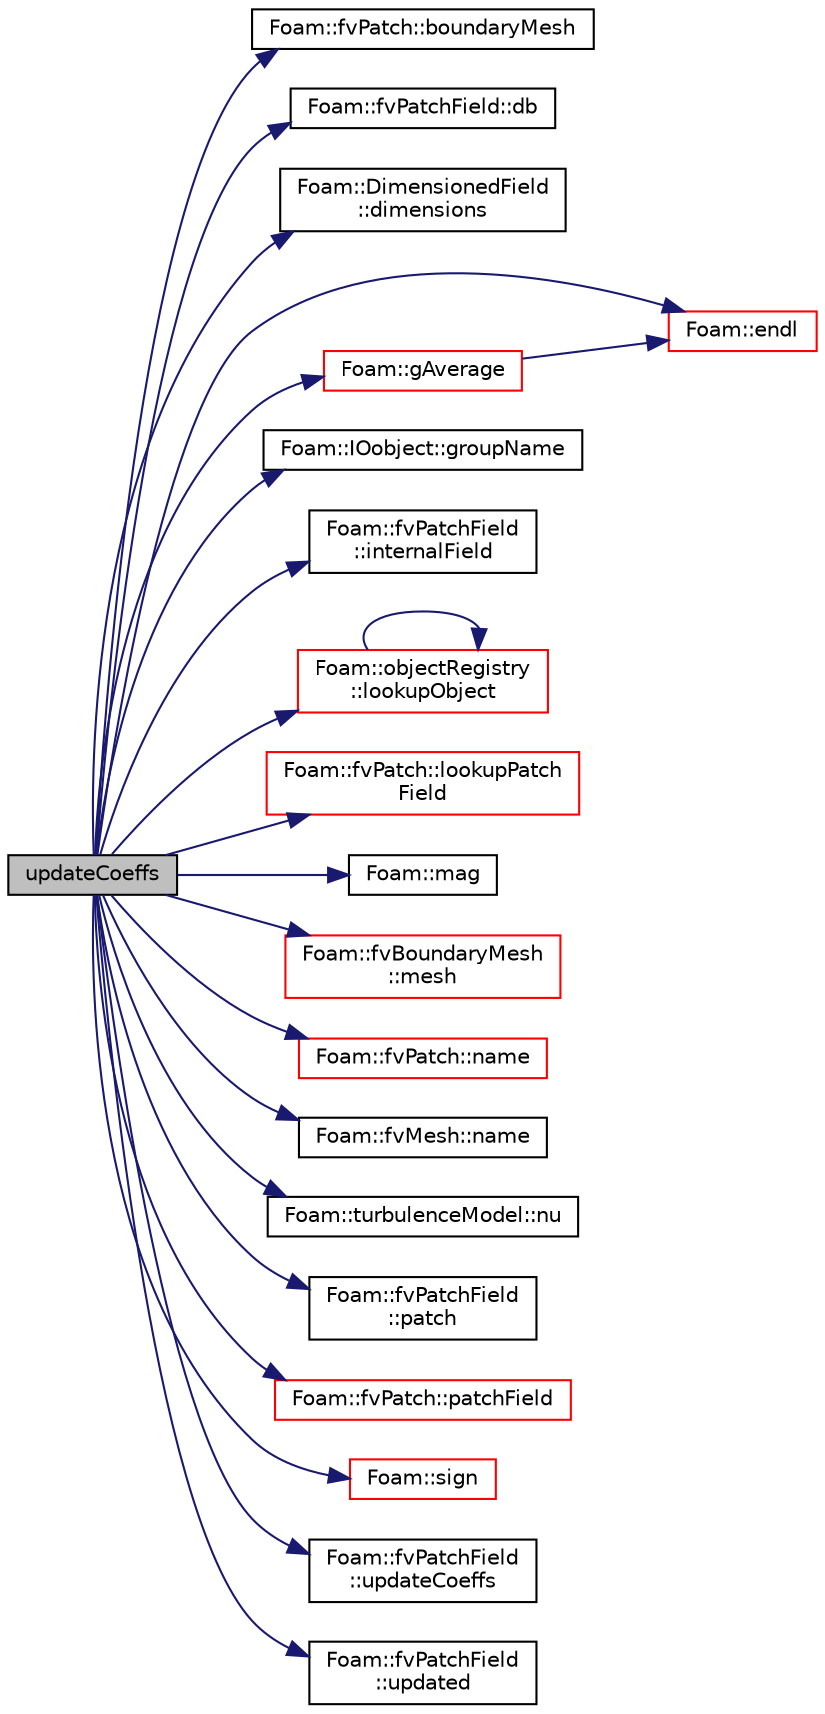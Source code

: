 digraph "updateCoeffs"
{
  bgcolor="transparent";
  edge [fontname="Helvetica",fontsize="10",labelfontname="Helvetica",labelfontsize="10"];
  node [fontname="Helvetica",fontsize="10",shape=record];
  rankdir="LR";
  Node1 [label="updateCoeffs",height=0.2,width=0.4,color="black", fillcolor="grey75", style="filled", fontcolor="black"];
  Node1 -> Node2 [color="midnightblue",fontsize="10",style="solid",fontname="Helvetica"];
  Node2 [label="Foam::fvPatch::boundaryMesh",height=0.2,width=0.4,color="black",URL="$a00898.html#a16ee47bbdf0f80623b5ae25d5451deb5",tooltip="Return boundaryMesh reference. "];
  Node1 -> Node3 [color="midnightblue",fontsize="10",style="solid",fontname="Helvetica"];
  Node3 [label="Foam::fvPatchField::db",height=0.2,width=0.4,color="black",URL="$a00899.html#adf469b34fcd0250cef43ac4ce3f153ab",tooltip="Return local objectRegistry. "];
  Node1 -> Node4 [color="midnightblue",fontsize="10",style="solid",fontname="Helvetica"];
  Node4 [label="Foam::DimensionedField\l::dimensions",height=0.2,width=0.4,color="black",URL="$a00539.html#a6098093e7de06370342a85cfae8b31f5",tooltip="Return dimensions. "];
  Node1 -> Node5 [color="midnightblue",fontsize="10",style="solid",fontname="Helvetica"];
  Node5 [label="Foam::endl",height=0.2,width=0.4,color="red",URL="$a10979.html#a2db8fe02a0d3909e9351bb4275b23ce4",tooltip="Add newline and flush stream. "];
  Node1 -> Node6 [color="midnightblue",fontsize="10",style="solid",fontname="Helvetica"];
  Node6 [label="Foam::gAverage",height=0.2,width=0.4,color="red",URL="$a10979.html#ab45e56189711a2e5cdd381a0e2b6cc5c"];
  Node6 -> Node5 [color="midnightblue",fontsize="10",style="solid",fontname="Helvetica"];
  Node1 -> Node7 [color="midnightblue",fontsize="10",style="solid",fontname="Helvetica"];
  Node7 [label="Foam::IOobject::groupName",height=0.2,width=0.4,color="black",URL="$a01197.html#ad5705e6da2a025ad75b4cf5d748d7d30"];
  Node1 -> Node8 [color="midnightblue",fontsize="10",style="solid",fontname="Helvetica"];
  Node8 [label="Foam::fvPatchField\l::internalField",height=0.2,width=0.4,color="black",URL="$a00899.html#a056e84dcb5528510380d895b0ba36f3e",tooltip="Return dimensioned internal field reference. "];
  Node1 -> Node9 [color="midnightblue",fontsize="10",style="solid",fontname="Helvetica"];
  Node9 [label="Foam::objectRegistry\l::lookupObject",height=0.2,width=0.4,color="red",URL="$a01726.html#affcae20935bdf1726ec1f822228a2330",tooltip="Lookup and return the object of the given Type. "];
  Node9 -> Node9 [color="midnightblue",fontsize="10",style="solid",fontname="Helvetica"];
  Node1 -> Node10 [color="midnightblue",fontsize="10",style="solid",fontname="Helvetica"];
  Node10 [label="Foam::fvPatch::lookupPatch\lField",height=0.2,width=0.4,color="red",URL="$a00898.html#a008c673b38fb39ceab46af147be91f79",tooltip="Lookup and return the patchField of the named field from the. "];
  Node1 -> Node11 [color="midnightblue",fontsize="10",style="solid",fontname="Helvetica"];
  Node11 [label="Foam::mag",height=0.2,width=0.4,color="black",URL="$a10979.html#a929da2a3fdcf3dacbbe0487d3a330dae"];
  Node1 -> Node12 [color="midnightblue",fontsize="10",style="solid",fontname="Helvetica"];
  Node12 [label="Foam::fvBoundaryMesh\l::mesh",height=0.2,width=0.4,color="red",URL="$a00883.html#a9687e6999ad5ae21072ec74623f049ff",tooltip="Return the mesh reference. "];
  Node1 -> Node13 [color="midnightblue",fontsize="10",style="solid",fontname="Helvetica"];
  Node13 [label="Foam::fvPatch::name",height=0.2,width=0.4,color="red",URL="$a00898.html#a75b72488d2e82151b025744974919d5d",tooltip="Return name. "];
  Node1 -> Node14 [color="midnightblue",fontsize="10",style="solid",fontname="Helvetica"];
  Node14 [label="Foam::fvMesh::name",height=0.2,width=0.4,color="black",URL="$a00889.html#a75b72488d2e82151b025744974919d5d",tooltip="Return reference to name. "];
  Node1 -> Node15 [color="midnightblue",fontsize="10",style="solid",fontname="Helvetica"];
  Node15 [label="Foam::turbulenceModel::nu",height=0.2,width=0.4,color="black",URL="$a02773.html#a873c2bd19b9d6641c6c1f03df3a292aa",tooltip="Return the laminar viscosity. "];
  Node1 -> Node16 [color="midnightblue",fontsize="10",style="solid",fontname="Helvetica"];
  Node16 [label="Foam::fvPatchField\l::patch",height=0.2,width=0.4,color="black",URL="$a00899.html#ad735de1fbd0f85c12ad0c37deb62d22c",tooltip="Return patch. "];
  Node1 -> Node17 [color="midnightblue",fontsize="10",style="solid",fontname="Helvetica"];
  Node17 [label="Foam::fvPatch::patchField",height=0.2,width=0.4,color="red",URL="$a00898.html#a05ca5ccc94d70b371e975a2d418c22c2",tooltip="Return the corresponding patchField of the named field. "];
  Node1 -> Node18 [color="midnightblue",fontsize="10",style="solid",fontname="Helvetica"];
  Node18 [label="Foam::sign",height=0.2,width=0.4,color="red",URL="$a10979.html#a221fd301d6c49c5bd4a6c0f5ccb893b2"];
  Node1 -> Node19 [color="midnightblue",fontsize="10",style="solid",fontname="Helvetica"];
  Node19 [label="Foam::fvPatchField\l::updateCoeffs",height=0.2,width=0.4,color="black",URL="$a00899.html#a7e24eafac629d3733181cd942d4c902f",tooltip="Update the coefficients associated with the patch field. "];
  Node1 -> Node20 [color="midnightblue",fontsize="10",style="solid",fontname="Helvetica"];
  Node20 [label="Foam::fvPatchField\l::updated",height=0.2,width=0.4,color="black",URL="$a00899.html#a087516fc8e0613b0bf49ac8fc4b30fff",tooltip="Return true if the boundary condition has already been updated. "];
}
